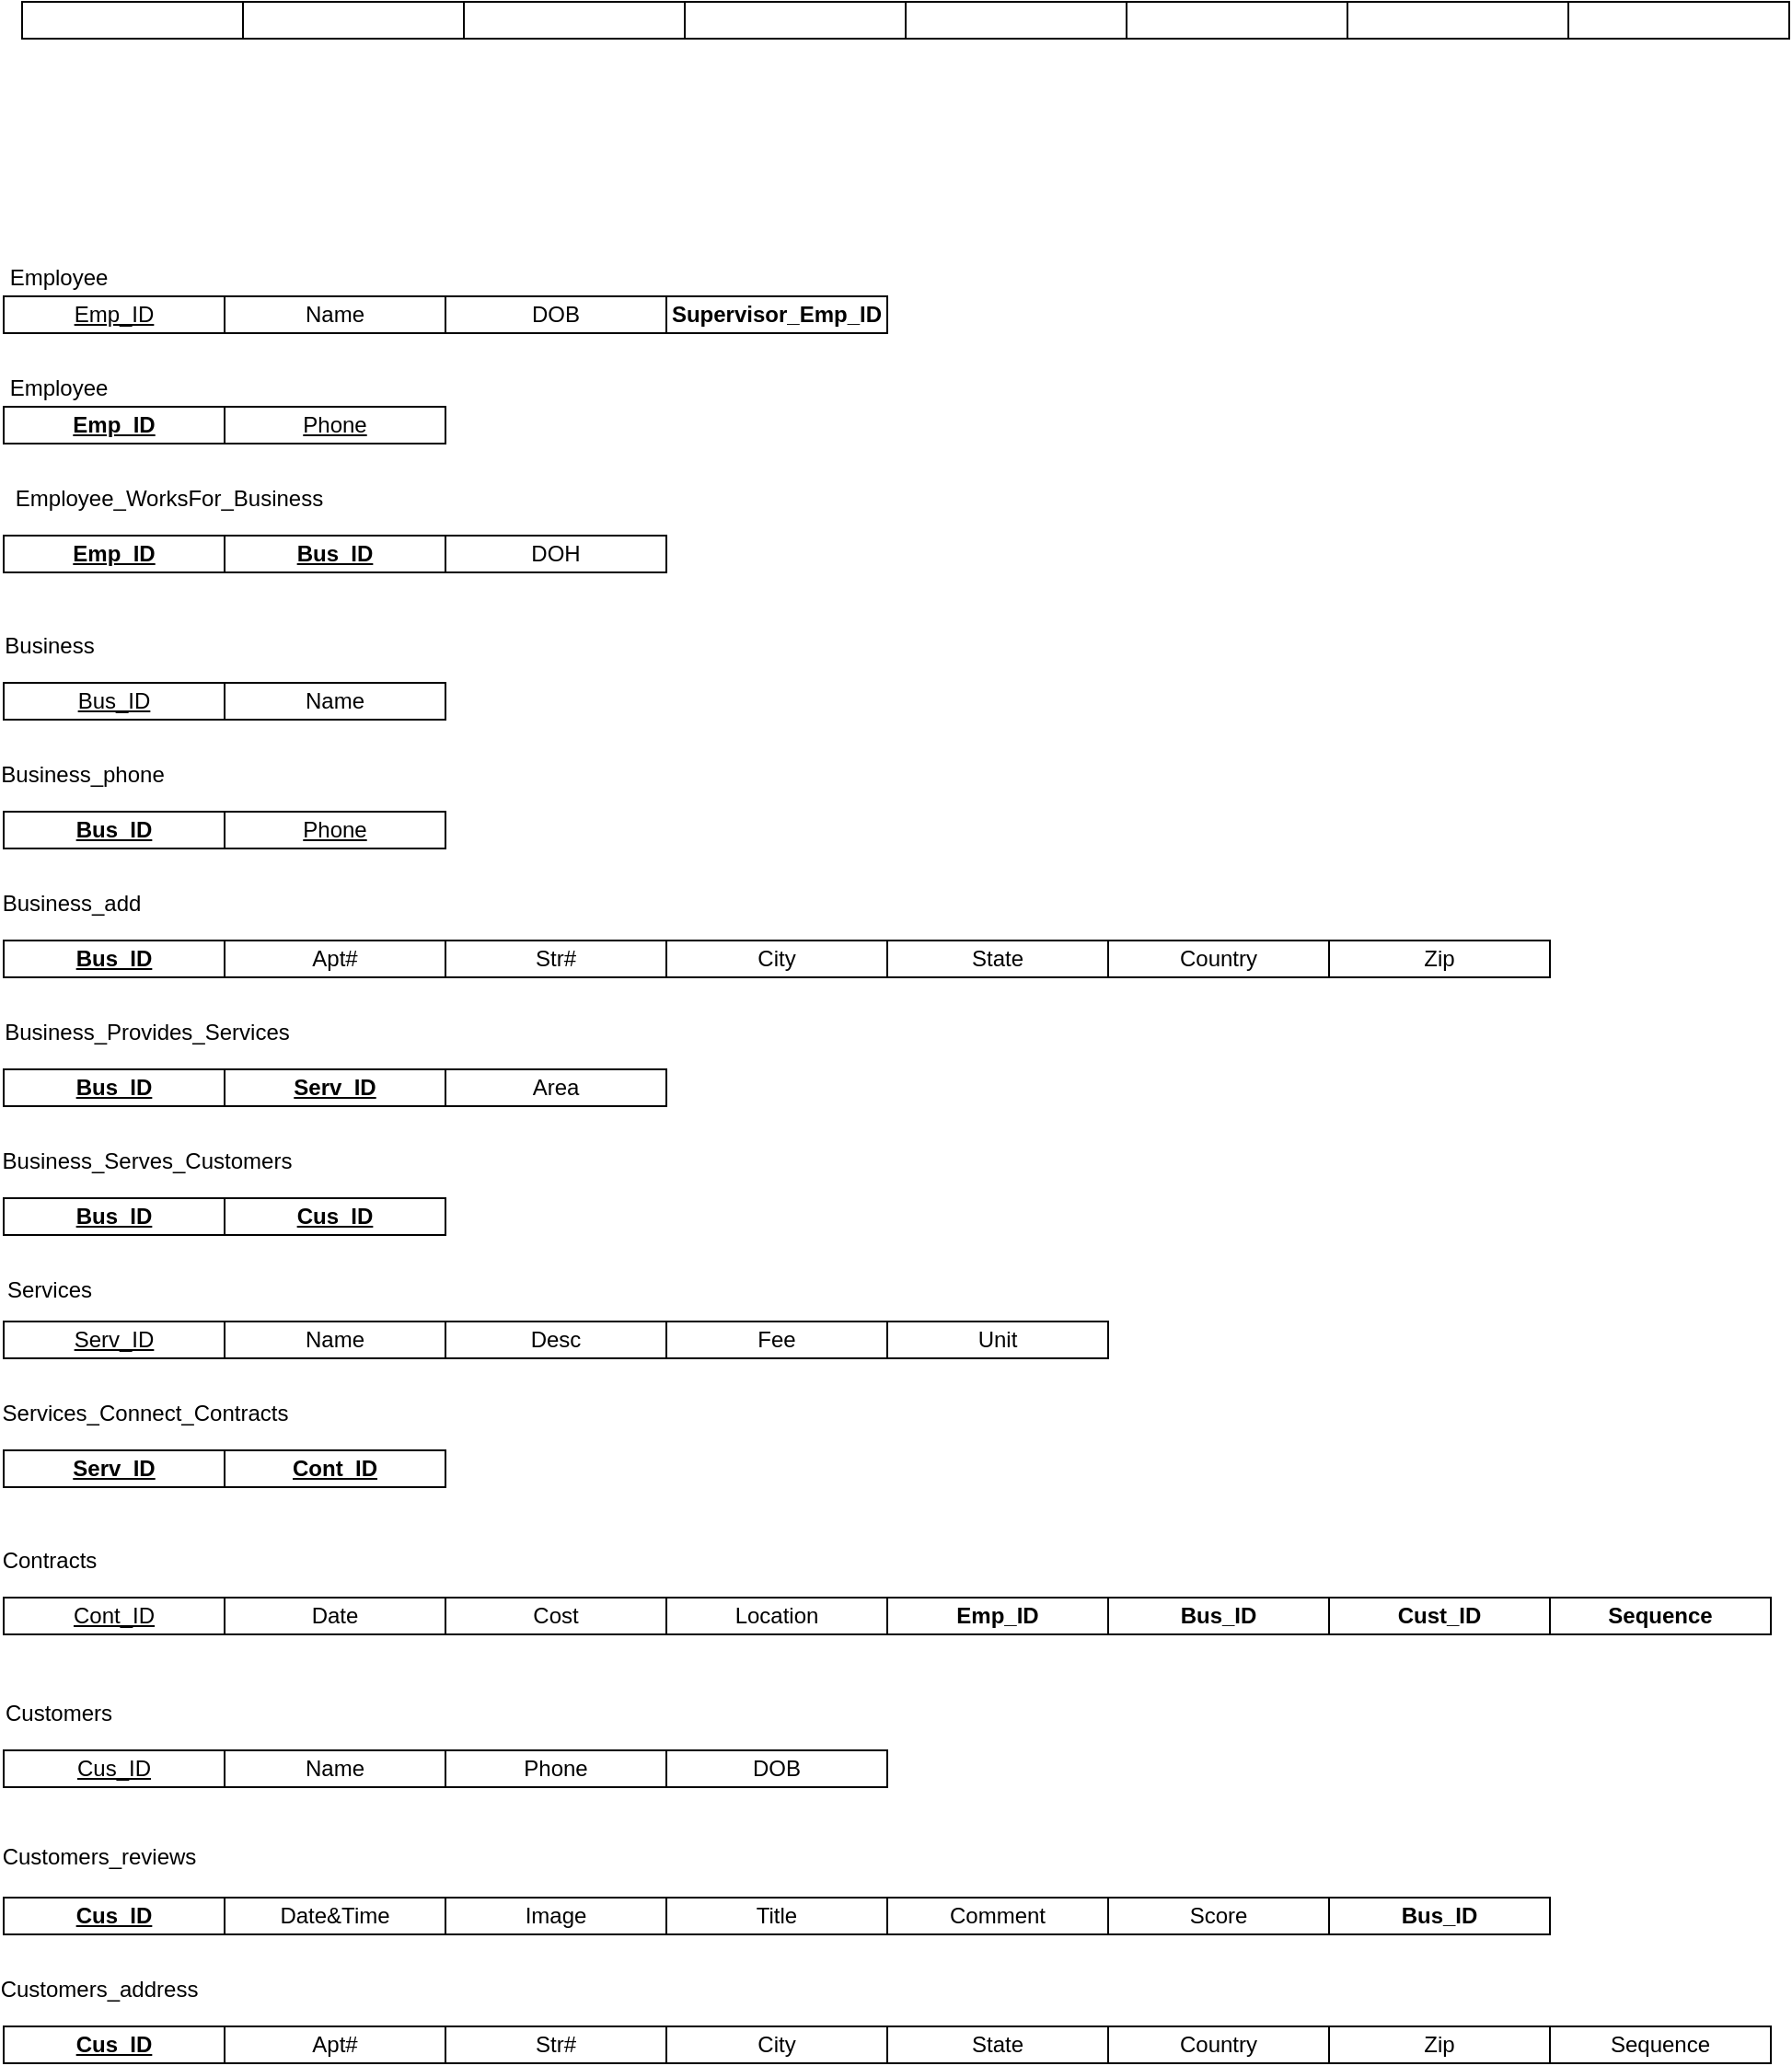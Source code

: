 <mxfile version="14.4.3" type="github"><diagram id="kshqb1a-RxYPg9w61FpR" name="Page-1"><mxGraphModel dx="1822" dy="1194" grid="1" gridSize="10" guides="1" tooltips="1" connect="1" arrows="1" fold="1" page="0" pageScale="1" pageWidth="827" pageHeight="1169" math="0" shadow="0"><root><mxCell id="0"/><mxCell id="1" parent="0"/><mxCell id="-_V1G3OkfEogYBNVeVcw-1" value="" style="rounded=0;whiteSpace=wrap;html=1;" parent="1" vertex="1"><mxGeometry x="-150" y="-100" width="120" height="20" as="geometry"/></mxCell><mxCell id="-_V1G3OkfEogYBNVeVcw-2" value="" style="rounded=0;whiteSpace=wrap;html=1;" parent="1" vertex="1"><mxGeometry x="-30" y="-100" width="120" height="20" as="geometry"/></mxCell><mxCell id="-_V1G3OkfEogYBNVeVcw-3" value="" style="rounded=0;whiteSpace=wrap;html=1;" parent="1" vertex="1"><mxGeometry x="210" y="-100" width="120" height="20" as="geometry"/></mxCell><mxCell id="-_V1G3OkfEogYBNVeVcw-4" value="" style="rounded=0;whiteSpace=wrap;html=1;" parent="1" vertex="1"><mxGeometry x="90" y="-100" width="120" height="20" as="geometry"/></mxCell><mxCell id="-_V1G3OkfEogYBNVeVcw-5" value="" style="rounded=0;whiteSpace=wrap;html=1;" parent="1" vertex="1"><mxGeometry x="690" y="-100" width="120" height="20" as="geometry"/></mxCell><mxCell id="-_V1G3OkfEogYBNVeVcw-6" value="" style="rounded=0;whiteSpace=wrap;html=1;" parent="1" vertex="1"><mxGeometry x="570" y="-100" width="120" height="20" as="geometry"/></mxCell><mxCell id="-_V1G3OkfEogYBNVeVcw-7" value="" style="rounded=0;whiteSpace=wrap;html=1;" parent="1" vertex="1"><mxGeometry x="330" y="-100" width="120" height="20" as="geometry"/></mxCell><mxCell id="-_V1G3OkfEogYBNVeVcw-8" value="" style="rounded=0;whiteSpace=wrap;html=1;" parent="1" vertex="1"><mxGeometry x="450" y="-100" width="120" height="20" as="geometry"/></mxCell><mxCell id="-_V1G3OkfEogYBNVeVcw-10" value="Employee" style="text;html=1;strokeColor=none;fillColor=none;align=center;verticalAlign=middle;whiteSpace=wrap;rounded=0;" parent="1" vertex="1"><mxGeometry x="-150" y="40" width="40" height="20" as="geometry"/></mxCell><mxCell id="-_V1G3OkfEogYBNVeVcw-12" value="&lt;u&gt;Emp_ID&lt;/u&gt;" style="rounded=0;whiteSpace=wrap;html=1;" parent="1" vertex="1"><mxGeometry x="-160" y="60" width="120" height="20" as="geometry"/></mxCell><mxCell id="-_V1G3OkfEogYBNVeVcw-13" value="Name" style="rounded=0;whiteSpace=wrap;html=1;" parent="1" vertex="1"><mxGeometry x="-40" y="60" width="120" height="20" as="geometry"/></mxCell><mxCell id="-_V1G3OkfEogYBNVeVcw-14" value="DOB" style="rounded=0;whiteSpace=wrap;html=1;" parent="1" vertex="1"><mxGeometry x="80" y="60" width="120" height="20" as="geometry"/></mxCell><mxCell id="-_V1G3OkfEogYBNVeVcw-16" value="Employee" style="text;html=1;strokeColor=none;fillColor=none;align=center;verticalAlign=middle;whiteSpace=wrap;rounded=0;" parent="1" vertex="1"><mxGeometry x="-150" y="100" width="40" height="20" as="geometry"/></mxCell><mxCell id="-_V1G3OkfEogYBNVeVcw-17" value="&lt;u&gt;&lt;b&gt;Emp_ID&lt;/b&gt;&lt;/u&gt;" style="rounded=0;whiteSpace=wrap;html=1;" parent="1" vertex="1"><mxGeometry x="-160" y="120" width="120" height="20" as="geometry"/></mxCell><mxCell id="-_V1G3OkfEogYBNVeVcw-18" value="&lt;u&gt;Phone&lt;/u&gt;" style="rounded=0;whiteSpace=wrap;html=1;" parent="1" vertex="1"><mxGeometry x="-40" y="120" width="120" height="20" as="geometry"/></mxCell><mxCell id="-_V1G3OkfEogYBNVeVcw-19" value="Employee_WorksFor_Business" style="text;html=1;strokeColor=none;fillColor=none;align=center;verticalAlign=middle;whiteSpace=wrap;rounded=0;" parent="1" vertex="1"><mxGeometry x="-90" y="160" width="40" height="20" as="geometry"/></mxCell><mxCell id="-_V1G3OkfEogYBNVeVcw-20" value="&lt;u&gt;&lt;b&gt;Emp_ID&lt;/b&gt;&lt;/u&gt;" style="rounded=0;whiteSpace=wrap;html=1;" parent="1" vertex="1"><mxGeometry x="-160" y="190" width="120" height="20" as="geometry"/></mxCell><mxCell id="-_V1G3OkfEogYBNVeVcw-21" value="&lt;u&gt;&lt;b&gt;Bus_ID&lt;/b&gt;&lt;/u&gt;" style="rounded=0;whiteSpace=wrap;html=1;" parent="1" vertex="1"><mxGeometry x="-40" y="190" width="120" height="20" as="geometry"/></mxCell><mxCell id="-_V1G3OkfEogYBNVeVcw-22" value="DOH" style="rounded=0;whiteSpace=wrap;html=1;" parent="1" vertex="1"><mxGeometry x="80" y="190" width="120" height="20" as="geometry"/></mxCell><mxCell id="-_V1G3OkfEogYBNVeVcw-27" value="Business" style="text;html=1;strokeColor=none;fillColor=none;align=center;verticalAlign=middle;whiteSpace=wrap;rounded=0;" parent="1" vertex="1"><mxGeometry x="-155" y="240" width="40" height="20" as="geometry"/></mxCell><mxCell id="-_V1G3OkfEogYBNVeVcw-28" value="&lt;u&gt;Bus_ID&lt;/u&gt;" style="rounded=0;whiteSpace=wrap;html=1;" parent="1" vertex="1"><mxGeometry x="-160" y="270" width="120" height="20" as="geometry"/></mxCell><mxCell id="-_V1G3OkfEogYBNVeVcw-29" value="Name" style="rounded=0;whiteSpace=wrap;html=1;" parent="1" vertex="1"><mxGeometry x="-40" y="270" width="120" height="20" as="geometry"/></mxCell><mxCell id="-_V1G3OkfEogYBNVeVcw-30" value="Business_phone" style="text;html=1;strokeColor=none;fillColor=none;align=center;verticalAlign=middle;whiteSpace=wrap;rounded=0;" parent="1" vertex="1"><mxGeometry x="-137" y="310" width="40" height="20" as="geometry"/></mxCell><mxCell id="-_V1G3OkfEogYBNVeVcw-33" value="&lt;u&gt;&lt;b&gt;Bus_ID&lt;/b&gt;&lt;/u&gt;" style="rounded=0;whiteSpace=wrap;html=1;" parent="1" vertex="1"><mxGeometry x="-160" y="340" width="120" height="20" as="geometry"/></mxCell><mxCell id="-_V1G3OkfEogYBNVeVcw-34" value="&lt;u&gt;Phone&lt;/u&gt;" style="rounded=0;whiteSpace=wrap;html=1;" parent="1" vertex="1"><mxGeometry x="-40" y="340" width="120" height="20" as="geometry"/></mxCell><mxCell id="-_V1G3OkfEogYBNVeVcw-36" value="Business_add" style="text;html=1;strokeColor=none;fillColor=none;align=center;verticalAlign=middle;whiteSpace=wrap;rounded=0;" parent="1" vertex="1"><mxGeometry x="-143" y="380" width="40" height="20" as="geometry"/></mxCell><mxCell id="-_V1G3OkfEogYBNVeVcw-37" value="&lt;u&gt;&lt;b&gt;Bus_ID&lt;/b&gt;&lt;/u&gt;" style="rounded=0;whiteSpace=wrap;html=1;" parent="1" vertex="1"><mxGeometry x="-160" y="410" width="120" height="20" as="geometry"/></mxCell><mxCell id="-_V1G3OkfEogYBNVeVcw-38" value="Apt#" style="rounded=0;whiteSpace=wrap;html=1;" parent="1" vertex="1"><mxGeometry x="-40" y="410" width="120" height="20" as="geometry"/></mxCell><mxCell id="-_V1G3OkfEogYBNVeVcw-39" value="City" style="rounded=0;whiteSpace=wrap;html=1;" parent="1" vertex="1"><mxGeometry x="200" y="410" width="120" height="20" as="geometry"/></mxCell><mxCell id="-_V1G3OkfEogYBNVeVcw-40" value="Str#" style="rounded=0;whiteSpace=wrap;html=1;" parent="1" vertex="1"><mxGeometry x="80" y="410" width="120" height="20" as="geometry"/></mxCell><mxCell id="-_V1G3OkfEogYBNVeVcw-41" value="Zip" style="rounded=0;whiteSpace=wrap;html=1;" parent="1" vertex="1"><mxGeometry x="560" y="410" width="120" height="20" as="geometry"/></mxCell><mxCell id="-_V1G3OkfEogYBNVeVcw-42" value="State" style="rounded=0;whiteSpace=wrap;html=1;" parent="1" vertex="1"><mxGeometry x="320" y="410" width="120" height="20" as="geometry"/></mxCell><mxCell id="-_V1G3OkfEogYBNVeVcw-43" value="Country" style="rounded=0;whiteSpace=wrap;html=1;" parent="1" vertex="1"><mxGeometry x="440" y="410" width="120" height="20" as="geometry"/></mxCell><mxCell id="-_V1G3OkfEogYBNVeVcw-44" value="Business_Provides_Services" style="text;html=1;strokeColor=none;fillColor=none;align=center;verticalAlign=middle;whiteSpace=wrap;rounded=0;" parent="1" vertex="1"><mxGeometry x="-102" y="450" width="40" height="20" as="geometry"/></mxCell><mxCell id="-_V1G3OkfEogYBNVeVcw-46" value="&lt;u&gt;&lt;b&gt;Bus_ID&lt;/b&gt;&lt;/u&gt;" style="rounded=0;whiteSpace=wrap;html=1;" parent="1" vertex="1"><mxGeometry x="-160" y="480" width="120" height="20" as="geometry"/></mxCell><mxCell id="-_V1G3OkfEogYBNVeVcw-47" value="&lt;u&gt;&lt;b&gt;Serv_ID&lt;/b&gt;&lt;/u&gt;" style="rounded=0;whiteSpace=wrap;html=1;" parent="1" vertex="1"><mxGeometry x="-40" y="480" width="120" height="20" as="geometry"/></mxCell><mxCell id="-_V1G3OkfEogYBNVeVcw-48" value="Area" style="rounded=0;whiteSpace=wrap;html=1;" parent="1" vertex="1"><mxGeometry x="80" y="480" width="120" height="20" as="geometry"/></mxCell><mxCell id="-_V1G3OkfEogYBNVeVcw-49" value="Business_Serves_Customers" style="text;html=1;strokeColor=none;fillColor=none;align=center;verticalAlign=middle;whiteSpace=wrap;rounded=0;" parent="1" vertex="1"><mxGeometry x="-102" y="520" width="40" height="20" as="geometry"/></mxCell><mxCell id="-_V1G3OkfEogYBNVeVcw-50" value="&lt;u&gt;&lt;b&gt;Bus_ID&lt;/b&gt;&lt;/u&gt;" style="rounded=0;whiteSpace=wrap;html=1;" parent="1" vertex="1"><mxGeometry x="-160" y="550" width="120" height="20" as="geometry"/></mxCell><mxCell id="-_V1G3OkfEogYBNVeVcw-51" value="&lt;u&gt;&lt;b&gt;Cus_ID&lt;/b&gt;&lt;/u&gt;" style="rounded=0;whiteSpace=wrap;html=1;" parent="1" vertex="1"><mxGeometry x="-40" y="550" width="120" height="20" as="geometry"/></mxCell><mxCell id="-_V1G3OkfEogYBNVeVcw-52" value="&lt;b&gt;Supervisor_Emp_ID&lt;/b&gt;" style="rounded=0;whiteSpace=wrap;html=1;" parent="1" vertex="1"><mxGeometry x="200" y="60" width="120" height="20" as="geometry"/></mxCell><mxCell id="-_V1G3OkfEogYBNVeVcw-53" value="Services" style="text;html=1;strokeColor=none;fillColor=none;align=center;verticalAlign=middle;whiteSpace=wrap;rounded=0;" parent="1" vertex="1"><mxGeometry x="-155" y="590" width="40" height="20" as="geometry"/></mxCell><mxCell id="-_V1G3OkfEogYBNVeVcw-54" value="&lt;u&gt;Serv_ID&lt;/u&gt;" style="rounded=0;whiteSpace=wrap;html=1;" parent="1" vertex="1"><mxGeometry x="-160" y="617" width="120" height="20" as="geometry"/></mxCell><mxCell id="-_V1G3OkfEogYBNVeVcw-55" value="Name" style="rounded=0;whiteSpace=wrap;html=1;" parent="1" vertex="1"><mxGeometry x="-40" y="617" width="120" height="20" as="geometry"/></mxCell><mxCell id="-_V1G3OkfEogYBNVeVcw-56" value="Fee" style="rounded=0;whiteSpace=wrap;html=1;" parent="1" vertex="1"><mxGeometry x="200" y="617" width="120" height="20" as="geometry"/></mxCell><mxCell id="-_V1G3OkfEogYBNVeVcw-57" value="Desc" style="rounded=0;whiteSpace=wrap;html=1;" parent="1" vertex="1"><mxGeometry x="80" y="617" width="120" height="20" as="geometry"/></mxCell><mxCell id="-_V1G3OkfEogYBNVeVcw-58" value="Unit" style="rounded=0;whiteSpace=wrap;html=1;" parent="1" vertex="1"><mxGeometry x="320" y="617" width="120" height="20" as="geometry"/></mxCell><mxCell id="-_V1G3OkfEogYBNVeVcw-59" value="Services_Connect_Contracts" style="text;html=1;strokeColor=none;fillColor=none;align=center;verticalAlign=middle;whiteSpace=wrap;rounded=0;" parent="1" vertex="1"><mxGeometry x="-103" y="657" width="40" height="20" as="geometry"/></mxCell><mxCell id="-_V1G3OkfEogYBNVeVcw-60" value="&lt;u&gt;&lt;b&gt;Serv_ID&lt;/b&gt;&lt;/u&gt;" style="rounded=0;whiteSpace=wrap;html=1;" parent="1" vertex="1"><mxGeometry x="-160" y="687" width="120" height="20" as="geometry"/></mxCell><mxCell id="-_V1G3OkfEogYBNVeVcw-61" value="&lt;b&gt;&lt;u&gt;Cont_ID&lt;/u&gt;&lt;/b&gt;" style="rounded=0;whiteSpace=wrap;html=1;" parent="1" vertex="1"><mxGeometry x="-40" y="687" width="120" height="20" as="geometry"/></mxCell><mxCell id="-_V1G3OkfEogYBNVeVcw-62" value="Contracts" style="text;html=1;strokeColor=none;fillColor=none;align=center;verticalAlign=middle;whiteSpace=wrap;rounded=0;" parent="1" vertex="1"><mxGeometry x="-155" y="737" width="40" height="20" as="geometry"/></mxCell><mxCell id="-_V1G3OkfEogYBNVeVcw-63" value="&lt;u&gt;Cont_ID&lt;/u&gt;" style="rounded=0;whiteSpace=wrap;html=1;" parent="1" vertex="1"><mxGeometry x="-160" y="767" width="120" height="20" as="geometry"/></mxCell><mxCell id="-_V1G3OkfEogYBNVeVcw-64" value="Date" style="rounded=0;whiteSpace=wrap;html=1;" parent="1" vertex="1"><mxGeometry x="-40" y="767" width="120" height="20" as="geometry"/></mxCell><mxCell id="-_V1G3OkfEogYBNVeVcw-65" value="Location" style="rounded=0;whiteSpace=wrap;html=1;" parent="1" vertex="1"><mxGeometry x="200" y="767" width="120" height="20" as="geometry"/></mxCell><mxCell id="-_V1G3OkfEogYBNVeVcw-66" value="Cost" style="rounded=0;whiteSpace=wrap;html=1;" parent="1" vertex="1"><mxGeometry x="80" y="767" width="120" height="20" as="geometry"/></mxCell><mxCell id="-_V1G3OkfEogYBNVeVcw-67" value="&lt;b&gt;Sequence&lt;/b&gt;" style="rounded=0;whiteSpace=wrap;html=1;" parent="1" vertex="1"><mxGeometry x="680" y="767" width="120" height="20" as="geometry"/></mxCell><mxCell id="-_V1G3OkfEogYBNVeVcw-68" value="&lt;b&gt;Cust_ID&lt;/b&gt;" style="rounded=0;whiteSpace=wrap;html=1;" parent="1" vertex="1"><mxGeometry x="560" y="767" width="120" height="20" as="geometry"/></mxCell><mxCell id="-_V1G3OkfEogYBNVeVcw-69" value="&lt;b&gt;Emp_ID&lt;/b&gt;" style="rounded=0;whiteSpace=wrap;html=1;" parent="1" vertex="1"><mxGeometry x="320" y="767" width="120" height="20" as="geometry"/></mxCell><mxCell id="-_V1G3OkfEogYBNVeVcw-70" value="&lt;b&gt;Bus_ID&lt;/b&gt;" style="rounded=0;whiteSpace=wrap;html=1;" parent="1" vertex="1"><mxGeometry x="440" y="767" width="120" height="20" as="geometry"/></mxCell><mxCell id="-_V1G3OkfEogYBNVeVcw-72" value="Customers" style="text;html=1;strokeColor=none;fillColor=none;align=center;verticalAlign=middle;whiteSpace=wrap;rounded=0;" parent="1" vertex="1"><mxGeometry x="-150" y="820" width="40" height="20" as="geometry"/></mxCell><mxCell id="-_V1G3OkfEogYBNVeVcw-73" value="&lt;u&gt;Cus_ID&lt;/u&gt;" style="rounded=0;whiteSpace=wrap;html=1;" parent="1" vertex="1"><mxGeometry x="-160" y="850" width="120" height="20" as="geometry"/></mxCell><mxCell id="-_V1G3OkfEogYBNVeVcw-74" value="Name" style="rounded=0;whiteSpace=wrap;html=1;" parent="1" vertex="1"><mxGeometry x="-40" y="850" width="120" height="20" as="geometry"/></mxCell><mxCell id="-_V1G3OkfEogYBNVeVcw-75" value="DOB" style="rounded=0;whiteSpace=wrap;html=1;" parent="1" vertex="1"><mxGeometry x="200" y="850" width="120" height="20" as="geometry"/></mxCell><mxCell id="-_V1G3OkfEogYBNVeVcw-76" value="Phone" style="rounded=0;whiteSpace=wrap;html=1;" parent="1" vertex="1"><mxGeometry x="80" y="850" width="120" height="20" as="geometry"/></mxCell><mxCell id="-_V1G3OkfEogYBNVeVcw-77" value="Customers_reviews" style="text;html=1;strokeColor=none;fillColor=none;align=center;verticalAlign=middle;whiteSpace=wrap;rounded=0;" parent="1" vertex="1"><mxGeometry x="-128" y="898" width="40" height="20" as="geometry"/></mxCell><mxCell id="-_V1G3OkfEogYBNVeVcw-78" value="&lt;u&gt;&lt;b&gt;Cus_ID&lt;/b&gt;&lt;/u&gt;" style="rounded=0;whiteSpace=wrap;html=1;" parent="1" vertex="1"><mxGeometry x="-160" y="930" width="120" height="20" as="geometry"/></mxCell><mxCell id="-_V1G3OkfEogYBNVeVcw-79" value="Date&amp;amp;Time" style="rounded=0;whiteSpace=wrap;html=1;" parent="1" vertex="1"><mxGeometry x="-40" y="930" width="120" height="20" as="geometry"/></mxCell><mxCell id="-_V1G3OkfEogYBNVeVcw-80" value="Title" style="rounded=0;whiteSpace=wrap;html=1;" parent="1" vertex="1"><mxGeometry x="200" y="930" width="120" height="20" as="geometry"/></mxCell><mxCell id="-_V1G3OkfEogYBNVeVcw-81" value="Image" style="rounded=0;whiteSpace=wrap;html=1;" parent="1" vertex="1"><mxGeometry x="80" y="930" width="120" height="20" as="geometry"/></mxCell><mxCell id="-_V1G3OkfEogYBNVeVcw-82" value="Comment" style="rounded=0;whiteSpace=wrap;html=1;" parent="1" vertex="1"><mxGeometry x="320" y="930" width="120" height="20" as="geometry"/></mxCell><mxCell id="-_V1G3OkfEogYBNVeVcw-83" value="Score" style="rounded=0;whiteSpace=wrap;html=1;" parent="1" vertex="1"><mxGeometry x="440" y="930" width="120" height="20" as="geometry"/></mxCell><mxCell id="-_V1G3OkfEogYBNVeVcw-84" value="&lt;b&gt;Bus_ID&lt;/b&gt;" style="rounded=0;whiteSpace=wrap;html=1;" parent="1" vertex="1"><mxGeometry x="560" y="930" width="120" height="20" as="geometry"/></mxCell><mxCell id="-_V1G3OkfEogYBNVeVcw-86" value="Customers_address" style="text;html=1;strokeColor=none;fillColor=none;align=center;verticalAlign=middle;whiteSpace=wrap;rounded=0;" parent="1" vertex="1"><mxGeometry x="-128" y="970" width="40" height="20" as="geometry"/></mxCell><mxCell id="-_V1G3OkfEogYBNVeVcw-87" value="&lt;u&gt;&lt;b&gt;Cus_ID&lt;/b&gt;&lt;/u&gt;" style="rounded=0;whiteSpace=wrap;html=1;" parent="1" vertex="1"><mxGeometry x="-160" y="1000" width="120" height="20" as="geometry"/></mxCell><mxCell id="-_V1G3OkfEogYBNVeVcw-88" value="Apt#" style="rounded=0;whiteSpace=wrap;html=1;" parent="1" vertex="1"><mxGeometry x="-40" y="1000" width="120" height="20" as="geometry"/></mxCell><mxCell id="-_V1G3OkfEogYBNVeVcw-89" value="City" style="rounded=0;whiteSpace=wrap;html=1;" parent="1" vertex="1"><mxGeometry x="200" y="1000" width="120" height="20" as="geometry"/></mxCell><mxCell id="-_V1G3OkfEogYBNVeVcw-90" value="Str#" style="rounded=0;whiteSpace=wrap;html=1;" parent="1" vertex="1"><mxGeometry x="80" y="1000" width="120" height="20" as="geometry"/></mxCell><mxCell id="-_V1G3OkfEogYBNVeVcw-91" value="Zip" style="rounded=0;whiteSpace=wrap;html=1;" parent="1" vertex="1"><mxGeometry x="560" y="1000" width="120" height="20" as="geometry"/></mxCell><mxCell id="-_V1G3OkfEogYBNVeVcw-92" value="State" style="rounded=0;whiteSpace=wrap;html=1;" parent="1" vertex="1"><mxGeometry x="320" y="1000" width="120" height="20" as="geometry"/></mxCell><mxCell id="-_V1G3OkfEogYBNVeVcw-93" value="Country" style="rounded=0;whiteSpace=wrap;html=1;" parent="1" vertex="1"><mxGeometry x="440" y="1000" width="120" height="20" as="geometry"/></mxCell><mxCell id="-_V1G3OkfEogYBNVeVcw-94" value="Sequence" style="rounded=0;whiteSpace=wrap;html=1;" parent="1" vertex="1"><mxGeometry x="680" y="1000" width="120" height="20" as="geometry"/></mxCell></root></mxGraphModel></diagram></mxfile>